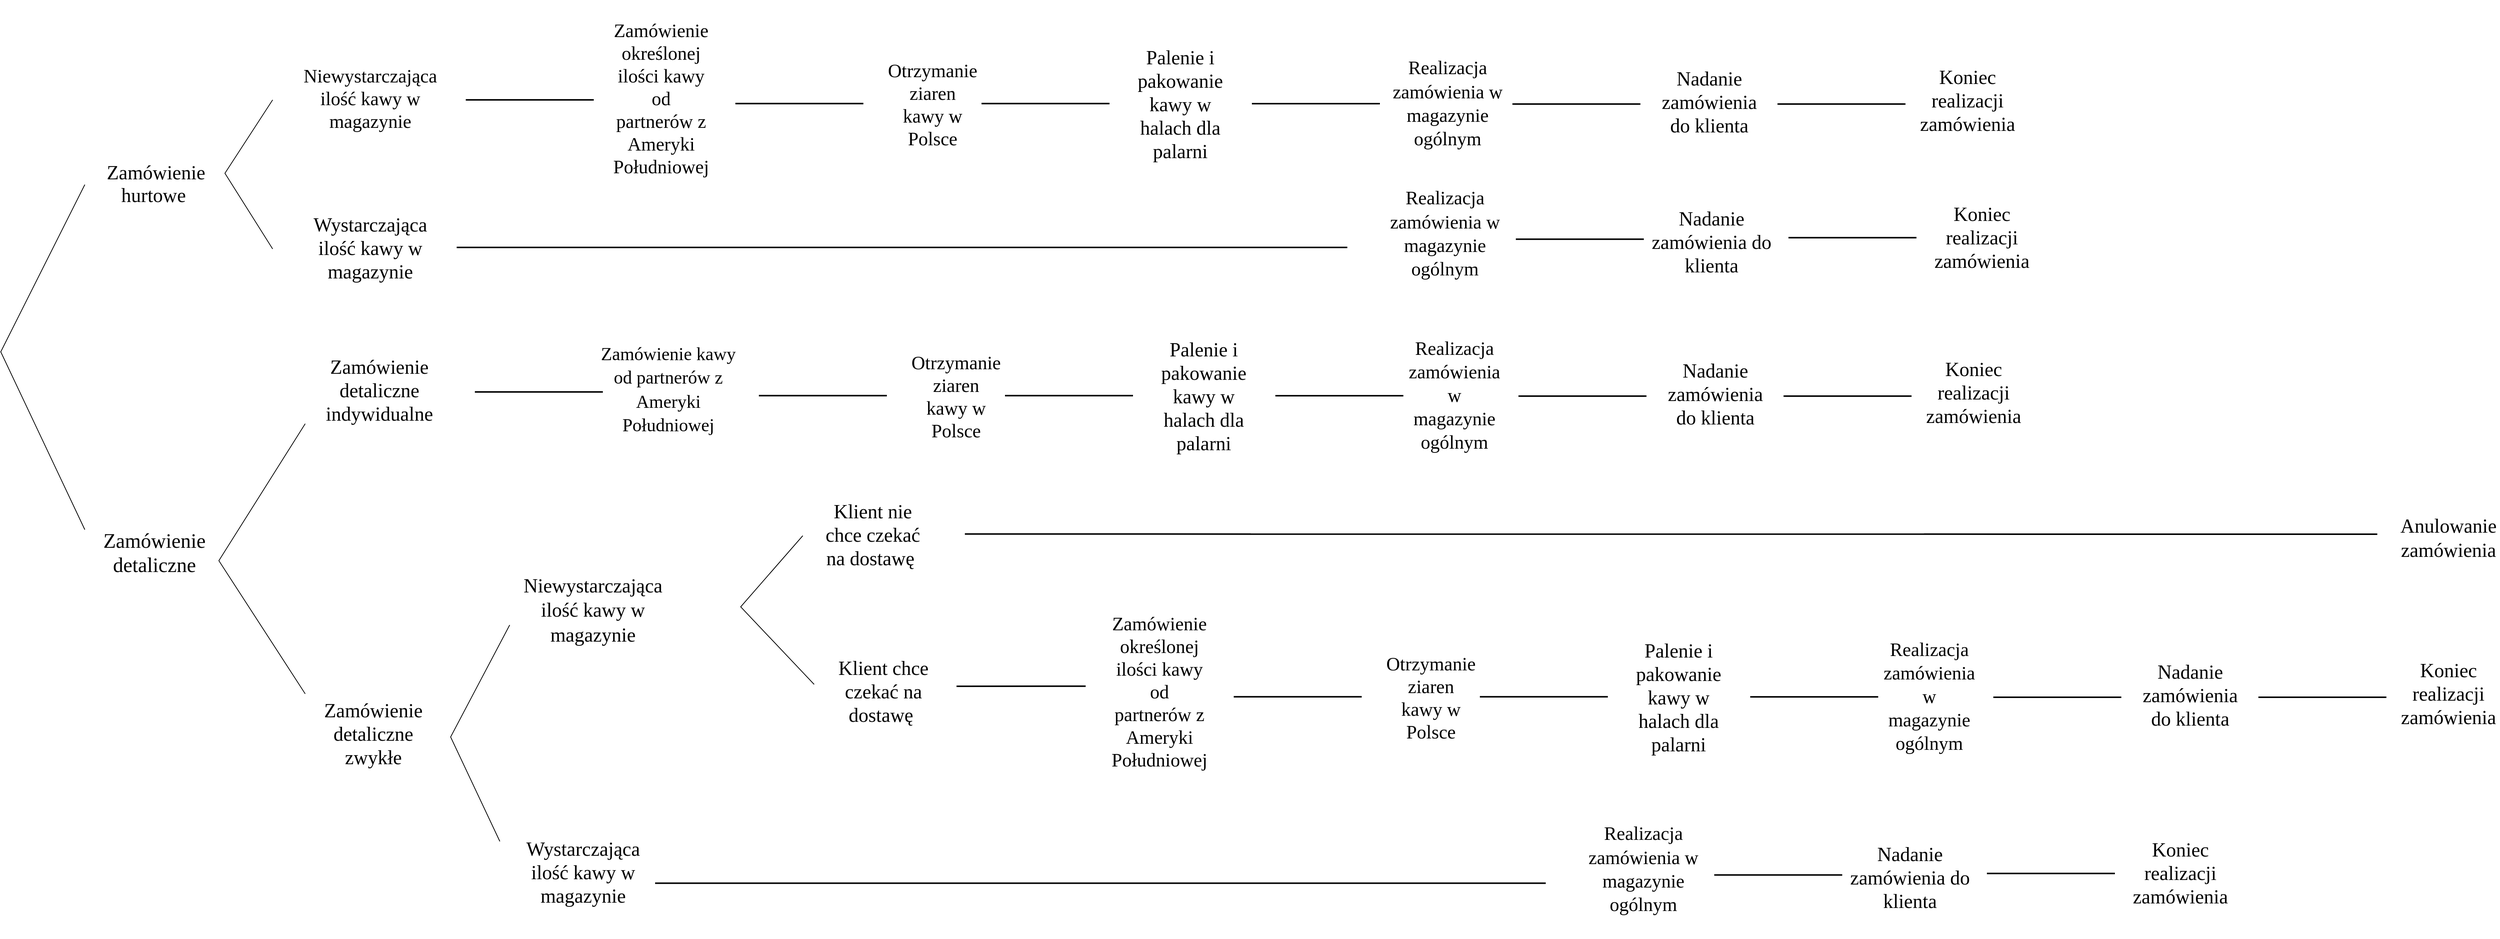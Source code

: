 <mxfile version="20.8.5" type="github">
  <diagram name="Page-1" id="9c096ad6-e400-ecc8-3e38-643d2caac077">
    <mxGraphModel dx="3900" dy="1970" grid="0" gridSize="10" guides="1" tooltips="1" connect="1" arrows="1" fold="1" page="0" pageScale="1.5" pageWidth="1169" pageHeight="826" background="none" math="0" shadow="0">
      <root>
        <mxCell id="0" style=";html=1;" />
        <mxCell id="1" style=";html=1;" parent="0" />
        <mxCell id="7ha3w01B_ns5f8-env8l-4" value="" style="endArrow=none;html=1;rounded=0;" parent="1" edge="1">
          <mxGeometry width="50" height="50" relative="1" as="geometry">
            <mxPoint x="-95" y="1095" as="sourcePoint" />
            <mxPoint x="-95" y="639" as="targetPoint" />
            <Array as="points">
              <mxPoint x="-206" y="860" />
            </Array>
          </mxGeometry>
        </mxCell>
        <mxCell id="7ha3w01B_ns5f8-env8l-6" value="&lt;p style=&quot;line-height: normal; font-size: 26px;&quot; class=&quot;MsoNormal&quot;&gt;&lt;span style=&quot;font-size: 26px;&quot;&gt;Zamówienie&lt;br style=&quot;font-size: 26px;&quot;&gt;hurtowe&amp;nbsp;&lt;/span&gt;&lt;/p&gt;" style="text;html=1;strokeColor=none;fillColor=none;align=center;verticalAlign=middle;whiteSpace=wrap;rounded=0;shadow=0;fontSize=26;fontFamily=Verdana;" parent="1" vertex="1">
          <mxGeometry x="-31" y="623" width="60" height="30" as="geometry" />
        </mxCell>
        <mxCell id="7ha3w01B_ns5f8-env8l-10" value="&lt;p class=&quot;MsoNormal&quot;&gt;&lt;span style=&quot;line-height: 107%; font-size: 27px;&quot;&gt;Zamówienie&lt;br/&gt;detaliczne&lt;/span&gt;&lt;/p&gt;" style="text;html=1;strokeColor=none;fillColor=none;align=center;verticalAlign=middle;whiteSpace=wrap;rounded=0;shadow=0;fontFamily=Verdana;fontSize=26;" parent="1" vertex="1">
          <mxGeometry x="-33" y="1066" width="60" height="120" as="geometry" />
        </mxCell>
        <mxCell id="7ha3w01B_ns5f8-env8l-12" value="" style="endArrow=none;html=1;rounded=0;fontFamily=Verdana;fontSize=27;" parent="1" edge="1">
          <mxGeometry width="50" height="50" relative="1" as="geometry">
            <mxPoint x="153" y="724" as="sourcePoint" />
            <mxPoint x="153" y="527" as="targetPoint" />
            <Array as="points">
              <mxPoint x="90" y="624" />
            </Array>
          </mxGeometry>
        </mxCell>
        <mxCell id="7ha3w01B_ns5f8-env8l-13" value="&lt;p class=&quot;MsoNormal&quot; style=&quot;font-size: 25px;&quot;&gt;&lt;span style=&quot;font-size: 25px; line-height: 107%;&quot;&gt;Niewystarczająca&lt;br style=&quot;font-size: 25px;&quot;&gt;ilość kawy w magazynie&lt;/span&gt;&lt;/p&gt;" style="text;html=1;strokeColor=none;fillColor=none;align=center;verticalAlign=middle;whiteSpace=wrap;rounded=0;shadow=0;fontFamily=Verdana;fontSize=25;" parent="1" vertex="1">
          <mxGeometry x="252" y="510" width="60" height="30" as="geometry" />
        </mxCell>
        <mxCell id="7ha3w01B_ns5f8-env8l-14" value="&lt;p class=&quot;MsoNormal&quot;&gt;&lt;span style=&quot;line-height: 107%;&quot;&gt;Wystarczająca&lt;br&gt;ilość kawy w magazynie&lt;/span&gt;&lt;/p&gt;" style="text;html=1;strokeColor=none;fillColor=none;align=center;verticalAlign=middle;whiteSpace=wrap;rounded=0;shadow=0;fontFamily=Verdana;fontSize=26;" parent="1" vertex="1">
          <mxGeometry x="252" y="708" width="60" height="30" as="geometry" />
        </mxCell>
        <mxCell id="7ha3w01B_ns5f8-env8l-15" value="&lt;p class=&quot;MsoNormal&quot; style=&quot;font-size: 25px;&quot;&gt;&lt;span style=&quot;font-size: 25px; line-height: 107%;&quot;&gt;Zamówienie&lt;br style=&quot;font-size: 25px;&quot;&gt;określonej ilości kawy od partnerów z Ameryki Południowej&lt;/span&gt;&lt;/p&gt;" style="text;html=1;strokeColor=none;fillColor=none;align=center;verticalAlign=middle;whiteSpace=wrap;rounded=0;shadow=0;fontFamily=Verdana;fontSize=25;" parent="1" vertex="1">
          <mxGeometry x="609" y="510" width="114" height="30" as="geometry" />
        </mxCell>
        <mxCell id="7ha3w01B_ns5f8-env8l-25" value="" style="endArrow=none;html=1;rounded=0;fontFamily=Verdana;fontSize=25;strokeColor=#000000;strokeWidth=2;" parent="1" edge="1">
          <mxGeometry width="50" height="50" relative="1" as="geometry">
            <mxPoint x="408" y="527" as="sourcePoint" />
            <mxPoint x="577" y="527" as="targetPoint" />
          </mxGeometry>
        </mxCell>
        <mxCell id="7ha3w01B_ns5f8-env8l-35" value="" style="endArrow=none;html=1;rounded=0;fontFamily=Verdana;fontSize=25;strokeColor=#000000;strokeWidth=2;" parent="1" edge="1">
          <mxGeometry width="50" height="50" relative="1" as="geometry">
            <mxPoint x="396" y="722" as="sourcePoint" />
            <mxPoint x="1572" y="722" as="targetPoint" />
          </mxGeometry>
        </mxCell>
        <mxCell id="7ha3w01B_ns5f8-env8l-40" value="" style="endArrow=none;html=1;rounded=0;fontFamily=Verdana;fontSize=27;" parent="1" edge="1">
          <mxGeometry width="50" height="50" relative="1" as="geometry">
            <mxPoint x="196" y="1312" as="sourcePoint" />
            <mxPoint x="196" y="955" as="targetPoint" />
            <Array as="points">
              <mxPoint x="82" y="1136" />
            </Array>
          </mxGeometry>
        </mxCell>
        <mxCell id="7ha3w01B_ns5f8-env8l-41" value="Zamówienie&lt;br&gt;detaliczne indywidualne" style="text;html=1;strokeColor=none;fillColor=none;align=center;verticalAlign=middle;whiteSpace=wrap;rounded=0;shadow=0;fontFamily=Verdana;fontSize=26;" parent="1" vertex="1">
          <mxGeometry x="264" y="896" width="60" height="30" as="geometry" />
        </mxCell>
        <mxCell id="7ha3w01B_ns5f8-env8l-43" value="Zamówienie detaliczne zwykłe" style="text;html=1;strokeColor=none;fillColor=none;align=center;verticalAlign=middle;whiteSpace=wrap;rounded=0;shadow=0;fontFamily=Verdana;fontSize=26;" parent="1" vertex="1">
          <mxGeometry x="256" y="1350" width="60" height="30" as="geometry" />
        </mxCell>
        <mxCell id="7ha3w01B_ns5f8-env8l-45" value="&lt;p class=&quot;MsoNormal&quot;&gt;&lt;span style=&quot;font-size: 26px; line-height: 107%;&quot;&gt;Niewystarczająca&lt;br/&gt;ilość kawy w magazynie&lt;/span&gt;&lt;/p&gt;" style="text;html=1;strokeColor=none;fillColor=none;align=center;verticalAlign=middle;whiteSpace=wrap;rounded=0;shadow=0;fontFamily=Verdana;fontSize=27;" parent="1" vertex="1">
          <mxGeometry x="546" y="1186" width="60" height="30" as="geometry" />
        </mxCell>
        <mxCell id="7ha3w01B_ns5f8-env8l-46" value="&lt;p class=&quot;MsoNormal&quot;&gt;&lt;span style=&quot;line-height: 107%;&quot;&gt;Wystarczająca&lt;br&gt;ilość kawy w magazynie&lt;/span&gt;&lt;/p&gt;" style="text;html=1;strokeColor=none;fillColor=none;align=center;verticalAlign=middle;whiteSpace=wrap;rounded=0;shadow=0;fontFamily=Verdana;fontSize=26;" parent="1" vertex="1">
          <mxGeometry x="533" y="1533" width="60" height="30" as="geometry" />
        </mxCell>
        <mxCell id="7ha3w01B_ns5f8-env8l-66" value="" style="endArrow=none;html=1;rounded=0;fontFamily=Verdana;fontSize=27;" parent="1" edge="1">
          <mxGeometry width="50" height="50" relative="1" as="geometry">
            <mxPoint x="453" y="1507" as="sourcePoint" />
            <mxPoint x="466" y="1221" as="targetPoint" />
            <Array as="points">
              <mxPoint x="388" y="1369" />
            </Array>
          </mxGeometry>
        </mxCell>
        <mxCell id="7ha3w01B_ns5f8-env8l-77" value="&lt;p class=&quot;MsoNormal&quot;&gt;&lt;span style=&quot;font-size: 24px; line-height: 107%;&quot;&gt;Zamówienie&amp;nbsp;kawy od partnerów z Ameryki Południowej&lt;/span&gt;&lt;/p&gt;" style="text;html=1;strokeColor=none;fillColor=none;align=center;verticalAlign=middle;whiteSpace=wrap;rounded=0;shadow=0;fontFamily=Verdana;fontSize=26;" parent="1" vertex="1">
          <mxGeometry x="638" y="894" width="75" height="30" as="geometry" />
        </mxCell>
        <mxCell id="7ha3w01B_ns5f8-env8l-78" value="&lt;p class=&quot;MsoNormal&quot;&gt;&lt;span style=&quot;line-height: 107%;&quot;&gt;Palenie i pakowanie&lt;br/&gt;kawy &lt;/span&gt;&lt;span class=&quot;normaltextrun&quot;&gt;&lt;span style=&quot;line-height: 107%; border: 1pt none windowtext; padding: 0cm;&quot;&gt;w halach dla palarni&lt;/span&gt;&lt;/span&gt;&lt;span style=&quot;font-size:&lt;br/&gt;9.0pt;line-height:107%&quot;&gt;&lt;/span&gt;&lt;/p&gt;" style="text;html=1;strokeColor=none;fillColor=none;align=center;verticalAlign=middle;whiteSpace=wrap;rounded=0;shadow=0;fontFamily=Verdana;fontSize=26;" parent="1" vertex="1">
          <mxGeometry x="1322" y="904" width="121" height="30" as="geometry" />
        </mxCell>
        <mxCell id="7ha3w01B_ns5f8-env8l-79" value="&lt;p class=&quot;MsoNormal&quot;&gt;&lt;span style=&quot;line-height: 107%;&quot;&gt;&lt;font style=&quot;font-size: 25px;&quot;&gt;Realizacja&lt;br/&gt;zamówienia w magazynie ogólnym&lt;/font&gt;&lt;span style=&quot;font-size: 9pt;&quot;&gt;&lt;/span&gt;&lt;/span&gt;&lt;/p&gt;" style="text;html=1;strokeColor=none;fillColor=none;align=center;verticalAlign=middle;whiteSpace=wrap;rounded=0;shadow=0;fontFamily=Verdana;fontSize=26;" parent="1" vertex="1">
          <mxGeometry x="1651.5" y="904" width="123" height="30" as="geometry" />
        </mxCell>
        <mxCell id="7ha3w01B_ns5f8-env8l-80" value="Otrzymanie ziaren kawy w Polsce" style="text;html=1;strokeColor=none;fillColor=none;align=center;verticalAlign=middle;whiteSpace=wrap;rounded=0;shadow=0;fontFamily=Verdana;fontSize=25;" parent="1" vertex="1">
          <mxGeometry x="1000" y="904" width="111" height="30" as="geometry" />
        </mxCell>
        <mxCell id="7ha3w01B_ns5f8-env8l-81" value="" style="endArrow=none;html=1;rounded=0;fontFamily=Verdana;fontSize=25;strokeColor=#000000;strokeWidth=2;" parent="1" edge="1">
          <mxGeometry width="50" height="50" relative="1" as="geometry">
            <mxPoint x="420" y="913" as="sourcePoint" />
            <mxPoint x="589" y="913" as="targetPoint" />
          </mxGeometry>
        </mxCell>
        <mxCell id="7ha3w01B_ns5f8-env8l-82" value="" style="endArrow=none;html=1;rounded=0;fontFamily=Verdana;fontSize=25;strokeColor=#000000;strokeWidth=2;" parent="1" edge="1">
          <mxGeometry width="50" height="50" relative="1" as="geometry">
            <mxPoint x="795" y="917.89" as="sourcePoint" />
            <mxPoint x="964" y="917.89" as="targetPoint" />
          </mxGeometry>
        </mxCell>
        <mxCell id="7ha3w01B_ns5f8-env8l-83" value="" style="endArrow=none;html=1;rounded=0;fontFamily=Verdana;fontSize=25;strokeColor=#000000;strokeWidth=2;" parent="1" edge="1">
          <mxGeometry width="50" height="50" relative="1" as="geometry">
            <mxPoint x="1120" y="917.83" as="sourcePoint" />
            <mxPoint x="1289" y="917.83" as="targetPoint" />
          </mxGeometry>
        </mxCell>
        <mxCell id="7ha3w01B_ns5f8-env8l-84" value="" style="endArrow=none;html=1;rounded=0;fontFamily=Verdana;fontSize=25;strokeColor=#000000;strokeWidth=2;" parent="1" edge="1">
          <mxGeometry width="50" height="50" relative="1" as="geometry">
            <mxPoint x="1477" y="918.0" as="sourcePoint" />
            <mxPoint x="1646" y="918.0" as="targetPoint" />
          </mxGeometry>
        </mxCell>
        <mxCell id="7ha3w01B_ns5f8-env8l-85" value="&lt;p style=&quot;font-size: 26px;&quot; class=&quot;MsoNormal&quot;&gt;&lt;span style=&quot;line-height: 107%;&quot;&gt;Nadanie&lt;br&gt;zamówienia do klienta&lt;/span&gt;&lt;/p&gt;" style="text;whiteSpace=wrap;html=1;fontSize=25;fontFamily=Verdana;align=center;" parent="1" vertex="1">
          <mxGeometry x="2001" y="837" width="114" height="150" as="geometry" />
        </mxCell>
        <mxCell id="7ha3w01B_ns5f8-env8l-86" value="" style="endArrow=none;html=1;rounded=0;fontFamily=Verdana;fontSize=25;strokeColor=#000000;strokeWidth=2;" parent="1" edge="1">
          <mxGeometry width="50" height="50" relative="1" as="geometry">
            <mxPoint x="1798" y="918.5" as="sourcePoint" />
            <mxPoint x="1967.0" y="918.5" as="targetPoint" />
          </mxGeometry>
        </mxCell>
        <mxCell id="7ha3w01B_ns5f8-env8l-87" value="&lt;p class=&quot;MsoNormal&quot;&gt;&lt;span style=&quot;line-height: 107%;&quot;&gt;Koniec&lt;br&gt;realizacji zamówienia&lt;/span&gt;&lt;/p&gt;" style="text;whiteSpace=wrap;html=1;fontSize=26;fontFamily=Verdana;align=center;" parent="1" vertex="1">
          <mxGeometry x="2332" y="835" width="134" height="149" as="geometry" />
        </mxCell>
        <mxCell id="7ha3w01B_ns5f8-env8l-88" value="" style="endArrow=none;html=1;rounded=0;fontFamily=Verdana;fontSize=25;strokeColor=#000000;strokeWidth=2;" parent="1" edge="1">
          <mxGeometry width="50" height="50" relative="1" as="geometry">
            <mxPoint x="2148" y="918.5" as="sourcePoint" />
            <mxPoint x="2317.0" y="918.5" as="targetPoint" />
          </mxGeometry>
        </mxCell>
        <mxCell id="7ha3w01B_ns5f8-env8l-89" value="" style="endArrow=none;html=1;rounded=0;fontFamily=Verdana;fontSize=27;" parent="1" edge="1">
          <mxGeometry width="50" height="50" relative="1" as="geometry">
            <mxPoint x="868" y="1299.5" as="sourcePoint" />
            <mxPoint x="853" y="1103" as="targetPoint" />
            <Array as="points">
              <mxPoint x="771" y="1197" />
            </Array>
          </mxGeometry>
        </mxCell>
        <mxCell id="7ha3w01B_ns5f8-env8l-90" value="Klient chce czekać na dostawę&amp;nbsp;" style="text;html=1;strokeColor=none;fillColor=none;align=center;verticalAlign=middle;whiteSpace=wrap;rounded=0;shadow=0;fontFamily=Verdana;fontSize=26;" parent="1" vertex="1">
          <mxGeometry x="889" y="1294" width="141" height="30" as="geometry" />
        </mxCell>
        <mxCell id="7ha3w01B_ns5f8-env8l-91" value="" style="endArrow=none;html=1;rounded=0;strokeColor=#000000;strokeWidth=2;fontFamily=Verdana;fontSize=26;" parent="1" edge="1">
          <mxGeometry width="50" height="50" relative="1" as="geometry">
            <mxPoint x="1056" y="1302" as="sourcePoint" />
            <mxPoint x="1226.5" y="1301.83" as="targetPoint" />
          </mxGeometry>
        </mxCell>
        <mxCell id="7ha3w01B_ns5f8-env8l-92" value="Klient nie chce czekać na dostawę&amp;nbsp;" style="text;html=1;strokeColor=none;fillColor=none;align=center;verticalAlign=middle;whiteSpace=wrap;rounded=0;shadow=0;fontFamily=Verdana;fontSize=26;" parent="1" vertex="1">
          <mxGeometry x="870" y="1087" width="151" height="30" as="geometry" />
        </mxCell>
        <mxCell id="7ha3w01B_ns5f8-env8l-93" value="Anulowanie zamówienia" style="text;html=1;strokeColor=none;fillColor=none;align=center;verticalAlign=middle;whiteSpace=wrap;rounded=0;shadow=0;fontFamily=Verdana;fontSize=26;" parent="1" vertex="1">
          <mxGeometry x="2996" y="1091" width="60" height="30" as="geometry" />
        </mxCell>
        <mxCell id="7ha3w01B_ns5f8-env8l-94" value="" style="endArrow=none;html=1;rounded=0;fontFamily=Verdana;fontSize=25;strokeColor=#000000;strokeWidth=2;" parent="1" edge="1">
          <mxGeometry width="50" height="50" relative="1" as="geometry">
            <mxPoint x="1067" y="1100.78" as="sourcePoint" />
            <mxPoint x="2932" y="1101" as="targetPoint" />
          </mxGeometry>
        </mxCell>
        <mxCell id="lnII6F9MkI7NVNXgPGzy-3" value="&lt;p class=&quot;MsoNormal&quot;&gt;&lt;span style=&quot;line-height: 107%;&quot;&gt;Palenie i pakowanie&lt;br/&gt;kawy &lt;/span&gt;&lt;span class=&quot;normaltextrun&quot;&gt;&lt;span style=&quot;line-height: 107%; border: 1pt none windowtext; padding: 0cm;&quot;&gt;w halach dla palarni&lt;/span&gt;&lt;/span&gt;&lt;span style=&quot;font-size:&lt;br/&gt;9.0pt;line-height:107%&quot;&gt;&lt;/span&gt;&lt;/p&gt;" style="text;html=1;strokeColor=none;fillColor=none;align=center;verticalAlign=middle;whiteSpace=wrap;rounded=0;shadow=0;fontFamily=Verdana;fontSize=26;" vertex="1" parent="1">
          <mxGeometry x="1291" y="518" width="121" height="30" as="geometry" />
        </mxCell>
        <mxCell id="lnII6F9MkI7NVNXgPGzy-4" value="&lt;p class=&quot;MsoNormal&quot;&gt;&lt;span style=&quot;line-height: 107%;&quot;&gt;&lt;font style=&quot;font-size: 25px;&quot;&gt;Realizacja&lt;br/&gt;zamówienia w magazynie ogólnym&lt;/font&gt;&lt;span style=&quot;font-size: 9pt;&quot;&gt;&lt;/span&gt;&lt;/span&gt;&lt;/p&gt;" style="text;html=1;strokeColor=none;fillColor=none;align=center;verticalAlign=middle;whiteSpace=wrap;rounded=0;shadow=0;fontFamily=Verdana;fontSize=26;" vertex="1" parent="1">
          <mxGeometry x="1620.5" y="518" width="166.5" height="30" as="geometry" />
        </mxCell>
        <mxCell id="lnII6F9MkI7NVNXgPGzy-5" value="Otrzymanie ziaren kawy w Polsce" style="text;html=1;strokeColor=none;fillColor=none;align=center;verticalAlign=middle;whiteSpace=wrap;rounded=0;shadow=0;fontFamily=Verdana;fontSize=25;" vertex="1" parent="1">
          <mxGeometry x="969" y="518" width="111" height="30" as="geometry" />
        </mxCell>
        <mxCell id="lnII6F9MkI7NVNXgPGzy-6" value="" style="endArrow=none;html=1;rounded=0;fontFamily=Verdana;fontSize=25;strokeColor=#000000;strokeWidth=2;" edge="1" parent="1">
          <mxGeometry width="50" height="50" relative="1" as="geometry">
            <mxPoint x="764" y="531.89" as="sourcePoint" />
            <mxPoint x="933" y="531.89" as="targetPoint" />
          </mxGeometry>
        </mxCell>
        <mxCell id="lnII6F9MkI7NVNXgPGzy-7" value="" style="endArrow=none;html=1;rounded=0;fontFamily=Verdana;fontSize=25;strokeColor=#000000;strokeWidth=2;" edge="1" parent="1">
          <mxGeometry width="50" height="50" relative="1" as="geometry">
            <mxPoint x="1089" y="531.83" as="sourcePoint" />
            <mxPoint x="1258" y="531.83" as="targetPoint" />
          </mxGeometry>
        </mxCell>
        <mxCell id="lnII6F9MkI7NVNXgPGzy-8" value="" style="endArrow=none;html=1;rounded=0;fontFamily=Verdana;fontSize=25;strokeColor=#000000;strokeWidth=2;" edge="1" parent="1">
          <mxGeometry width="50" height="50" relative="1" as="geometry">
            <mxPoint x="1446" y="532.0" as="sourcePoint" />
            <mxPoint x="1615" y="532.0" as="targetPoint" />
          </mxGeometry>
        </mxCell>
        <mxCell id="lnII6F9MkI7NVNXgPGzy-9" value="&lt;p style=&quot;font-size: 26px;&quot; class=&quot;MsoNormal&quot;&gt;&lt;span style=&quot;line-height: 107%;&quot;&gt;Nadanie&lt;br&gt;zamówienia do klienta&lt;/span&gt;&lt;/p&gt;" style="text;whiteSpace=wrap;html=1;fontSize=25;fontFamily=Verdana;align=center;" vertex="1" parent="1">
          <mxGeometry x="1993" y="451" width="114" height="150" as="geometry" />
        </mxCell>
        <mxCell id="lnII6F9MkI7NVNXgPGzy-10" value="" style="endArrow=none;html=1;rounded=0;fontFamily=Verdana;fontSize=25;strokeColor=#000000;strokeWidth=2;" edge="1" parent="1">
          <mxGeometry width="50" height="50" relative="1" as="geometry">
            <mxPoint x="1790" y="532.5" as="sourcePoint" />
            <mxPoint x="1959.0" y="532.5" as="targetPoint" />
          </mxGeometry>
        </mxCell>
        <mxCell id="lnII6F9MkI7NVNXgPGzy-11" value="&lt;p class=&quot;MsoNormal&quot;&gt;&lt;span style=&quot;line-height: 107%;&quot;&gt;Koniec&lt;br&gt;realizacji zamówienia&lt;/span&gt;&lt;/p&gt;" style="text;whiteSpace=wrap;html=1;fontSize=26;fontFamily=Verdana;align=center;" vertex="1" parent="1">
          <mxGeometry x="2324" y="449" width="134" height="149" as="geometry" />
        </mxCell>
        <mxCell id="lnII6F9MkI7NVNXgPGzy-12" value="" style="endArrow=none;html=1;rounded=0;fontFamily=Verdana;fontSize=25;strokeColor=#000000;strokeWidth=2;" edge="1" parent="1">
          <mxGeometry width="50" height="50" relative="1" as="geometry">
            <mxPoint x="2140" y="532.5" as="sourcePoint" />
            <mxPoint x="2309.0" y="532.5" as="targetPoint" />
          </mxGeometry>
        </mxCell>
        <mxCell id="lnII6F9MkI7NVNXgPGzy-13" value="&lt;p class=&quot;MsoNormal&quot; style=&quot;font-size: 25px;&quot;&gt;&lt;span style=&quot;font-size: 25px; line-height: 107%;&quot;&gt;Zamówienie&lt;br style=&quot;font-size: 25px;&quot;&gt;określonej ilości kawy od partnerów z Ameryki Południowej&lt;/span&gt;&lt;/p&gt;" style="text;html=1;strokeColor=none;fillColor=none;align=center;verticalAlign=middle;whiteSpace=wrap;rounded=0;shadow=0;fontFamily=Verdana;fontSize=25;" vertex="1" parent="1">
          <mxGeometry x="1267" y="1294" width="114" height="30" as="geometry" />
        </mxCell>
        <mxCell id="lnII6F9MkI7NVNXgPGzy-14" value="&lt;p class=&quot;MsoNormal&quot;&gt;&lt;span style=&quot;line-height: 107%;&quot;&gt;Palenie i pakowanie&lt;br/&gt;kawy &lt;/span&gt;&lt;span class=&quot;normaltextrun&quot;&gt;&lt;span style=&quot;line-height: 107%; border: 1pt none windowtext; padding: 0cm;&quot;&gt;w halach dla palarni&lt;/span&gt;&lt;/span&gt;&lt;span style=&quot;font-size:&lt;br/&gt;9.0pt;line-height:107%&quot;&gt;&lt;/span&gt;&lt;/p&gt;" style="text;html=1;strokeColor=none;fillColor=none;align=center;verticalAlign=middle;whiteSpace=wrap;rounded=0;shadow=0;fontFamily=Verdana;fontSize=26;" vertex="1" parent="1">
          <mxGeometry x="1949" y="1302" width="121" height="30" as="geometry" />
        </mxCell>
        <mxCell id="lnII6F9MkI7NVNXgPGzy-15" value="&lt;p class=&quot;MsoNormal&quot;&gt;&lt;span style=&quot;line-height: 107%;&quot;&gt;&lt;font style=&quot;font-size: 25px;&quot;&gt;Realizacja&lt;br/&gt;zamówienia w magazynie ogólnym&lt;/font&gt;&lt;span style=&quot;font-size: 9pt;&quot;&gt;&lt;/span&gt;&lt;/span&gt;&lt;/p&gt;" style="text;html=1;strokeColor=none;fillColor=none;align=center;verticalAlign=middle;whiteSpace=wrap;rounded=0;shadow=0;fontFamily=Verdana;fontSize=26;" vertex="1" parent="1">
          <mxGeometry x="2278.5" y="1302" width="123" height="30" as="geometry" />
        </mxCell>
        <mxCell id="lnII6F9MkI7NVNXgPGzy-16" value="Otrzymanie ziaren kawy w Polsce" style="text;html=1;strokeColor=none;fillColor=none;align=center;verticalAlign=middle;whiteSpace=wrap;rounded=0;shadow=0;fontFamily=Verdana;fontSize=25;" vertex="1" parent="1">
          <mxGeometry x="1627" y="1302" width="111" height="30" as="geometry" />
        </mxCell>
        <mxCell id="lnII6F9MkI7NVNXgPGzy-17" value="" style="endArrow=none;html=1;rounded=0;fontFamily=Verdana;fontSize=25;strokeColor=#000000;strokeWidth=2;" edge="1" parent="1">
          <mxGeometry width="50" height="50" relative="1" as="geometry">
            <mxPoint x="1422" y="1315.89" as="sourcePoint" />
            <mxPoint x="1591" y="1315.89" as="targetPoint" />
          </mxGeometry>
        </mxCell>
        <mxCell id="lnII6F9MkI7NVNXgPGzy-18" value="" style="endArrow=none;html=1;rounded=0;fontFamily=Verdana;fontSize=25;strokeColor=#000000;strokeWidth=2;" edge="1" parent="1">
          <mxGeometry width="50" height="50" relative="1" as="geometry">
            <mxPoint x="1747" y="1315.83" as="sourcePoint" />
            <mxPoint x="1916" y="1315.83" as="targetPoint" />
          </mxGeometry>
        </mxCell>
        <mxCell id="lnII6F9MkI7NVNXgPGzy-19" value="" style="endArrow=none;html=1;rounded=0;fontFamily=Verdana;fontSize=25;strokeColor=#000000;strokeWidth=2;" edge="1" parent="1">
          <mxGeometry width="50" height="50" relative="1" as="geometry">
            <mxPoint x="2104" y="1316.0" as="sourcePoint" />
            <mxPoint x="2273" y="1316.0" as="targetPoint" />
          </mxGeometry>
        </mxCell>
        <mxCell id="lnII6F9MkI7NVNXgPGzy-20" value="&lt;p style=&quot;font-size: 26px;&quot; class=&quot;MsoNormal&quot;&gt;&lt;span style=&quot;line-height: 107%;&quot;&gt;Nadanie&lt;br&gt;zamówienia do klienta&lt;/span&gt;&lt;/p&gt;" style="text;whiteSpace=wrap;html=1;fontSize=25;fontFamily=Verdana;align=center;" vertex="1" parent="1">
          <mxGeometry x="2628" y="1235" width="114" height="150" as="geometry" />
        </mxCell>
        <mxCell id="lnII6F9MkI7NVNXgPGzy-21" value="" style="endArrow=none;html=1;rounded=0;fontFamily=Verdana;fontSize=25;strokeColor=#000000;strokeWidth=2;" edge="1" parent="1">
          <mxGeometry width="50" height="50" relative="1" as="geometry">
            <mxPoint x="2425" y="1316.5" as="sourcePoint" />
            <mxPoint x="2594.0" y="1316.5" as="targetPoint" />
          </mxGeometry>
        </mxCell>
        <mxCell id="lnII6F9MkI7NVNXgPGzy-22" value="&lt;p class=&quot;MsoNormal&quot;&gt;&lt;span style=&quot;line-height: 107%;&quot;&gt;Koniec&lt;br&gt;realizacji zamówienia&lt;/span&gt;&lt;/p&gt;" style="text;whiteSpace=wrap;html=1;fontSize=26;fontFamily=Verdana;align=center;" vertex="1" parent="1">
          <mxGeometry x="2959" y="1233" width="134" height="149" as="geometry" />
        </mxCell>
        <mxCell id="lnII6F9MkI7NVNXgPGzy-23" value="" style="endArrow=none;html=1;rounded=0;fontFamily=Verdana;fontSize=25;strokeColor=#000000;strokeWidth=2;" edge="1" parent="1">
          <mxGeometry width="50" height="50" relative="1" as="geometry">
            <mxPoint x="2775" y="1316.5" as="sourcePoint" />
            <mxPoint x="2944.0" y="1316.5" as="targetPoint" />
          </mxGeometry>
        </mxCell>
        <mxCell id="lnII6F9MkI7NVNXgPGzy-24" value="&lt;p class=&quot;MsoNormal&quot;&gt;&lt;span style=&quot;line-height: 107%;&quot;&gt;&lt;font style=&quot;font-size: 25px;&quot;&gt;Realizacja&lt;br/&gt;zamówienia w magazynie ogólnym&lt;/font&gt;&lt;span style=&quot;font-size: 9pt;&quot;&gt;&lt;/span&gt;&lt;/span&gt;&lt;/p&gt;" style="text;html=1;strokeColor=none;fillColor=none;align=center;verticalAlign=middle;whiteSpace=wrap;rounded=0;shadow=0;fontFamily=Verdana;fontSize=26;" vertex="1" parent="1">
          <mxGeometry x="1612.5" y="689.5" width="176" height="30" as="geometry" />
        </mxCell>
        <mxCell id="lnII6F9MkI7NVNXgPGzy-25" value="&lt;p style=&quot;font-size: 26px;&quot; class=&quot;MsoNormal&quot;&gt;&lt;span style=&quot;line-height: 107%;&quot;&gt;Nadanie&lt;br&gt;zamówienia do klienta&lt;/span&gt;&lt;/p&gt;" style="text;whiteSpace=wrap;html=1;fontSize=25;fontFamily=Verdana;align=center;" vertex="1" parent="1">
          <mxGeometry x="1971.5" y="635.5" width="162" height="150" as="geometry" />
        </mxCell>
        <mxCell id="lnII6F9MkI7NVNXgPGzy-26" value="" style="endArrow=none;html=1;rounded=0;fontFamily=Verdana;fontSize=25;strokeColor=#000000;strokeWidth=2;" edge="1" parent="1">
          <mxGeometry width="50" height="50" relative="1" as="geometry">
            <mxPoint x="1794.5" y="711.07" as="sourcePoint" />
            <mxPoint x="1963.5" y="711.07" as="targetPoint" />
          </mxGeometry>
        </mxCell>
        <mxCell id="lnII6F9MkI7NVNXgPGzy-27" value="&lt;p class=&quot;MsoNormal&quot;&gt;&lt;span style=&quot;line-height: 107%;&quot;&gt;Koniec&lt;br&gt;realizacji zamówienia&lt;/span&gt;&lt;/p&gt;" style="text;whiteSpace=wrap;html=1;fontSize=26;fontFamily=Verdana;align=center;" vertex="1" parent="1">
          <mxGeometry x="2331.5" y="630" width="156" height="149" as="geometry" />
        </mxCell>
        <mxCell id="lnII6F9MkI7NVNXgPGzy-28" value="" style="endArrow=none;html=1;rounded=0;fontFamily=Verdana;fontSize=25;strokeColor=#000000;strokeWidth=2;" edge="1" parent="1">
          <mxGeometry width="50" height="50" relative="1" as="geometry">
            <mxPoint x="2154.5" y="709.07" as="sourcePoint" />
            <mxPoint x="2323.5" y="709.07" as="targetPoint" />
          </mxGeometry>
        </mxCell>
        <mxCell id="lnII6F9MkI7NVNXgPGzy-29" value="" style="endArrow=none;html=1;rounded=0;fontFamily=Verdana;fontSize=25;strokeColor=#000000;strokeWidth=2;" edge="1" parent="1">
          <mxGeometry width="50" height="50" relative="1" as="geometry">
            <mxPoint x="658" y="1562.25" as="sourcePoint" />
            <mxPoint x="1834" y="1562.25" as="targetPoint" />
          </mxGeometry>
        </mxCell>
        <mxCell id="lnII6F9MkI7NVNXgPGzy-30" value="&lt;p class=&quot;MsoNormal&quot;&gt;&lt;span style=&quot;line-height: 107%;&quot;&gt;&lt;font style=&quot;font-size: 25px;&quot;&gt;Realizacja&lt;br/&gt;zamówienia w magazynie ogólnym&lt;/font&gt;&lt;span style=&quot;font-size: 9pt;&quot;&gt;&lt;/span&gt;&lt;/span&gt;&lt;/p&gt;" style="text;html=1;strokeColor=none;fillColor=none;align=center;verticalAlign=middle;whiteSpace=wrap;rounded=0;shadow=0;fontFamily=Verdana;fontSize=26;" vertex="1" parent="1">
          <mxGeometry x="1874.5" y="1529.75" width="176" height="30" as="geometry" />
        </mxCell>
        <mxCell id="lnII6F9MkI7NVNXgPGzy-31" value="&lt;p style=&quot;font-size: 26px;&quot; class=&quot;MsoNormal&quot;&gt;&lt;span style=&quot;line-height: 107%;&quot;&gt;Nadanie&lt;br&gt;zamówienia do klienta&lt;/span&gt;&lt;/p&gt;" style="text;whiteSpace=wrap;html=1;fontSize=25;fontFamily=Verdana;align=center;" vertex="1" parent="1">
          <mxGeometry x="2233.5" y="1475.75" width="162" height="150" as="geometry" />
        </mxCell>
        <mxCell id="lnII6F9MkI7NVNXgPGzy-32" value="" style="endArrow=none;html=1;rounded=0;fontFamily=Verdana;fontSize=25;strokeColor=#000000;strokeWidth=2;" edge="1" parent="1">
          <mxGeometry width="50" height="50" relative="1" as="geometry">
            <mxPoint x="2056.5" y="1551.32" as="sourcePoint" />
            <mxPoint x="2225.5" y="1551.32" as="targetPoint" />
          </mxGeometry>
        </mxCell>
        <mxCell id="lnII6F9MkI7NVNXgPGzy-33" value="&lt;p class=&quot;MsoNormal&quot;&gt;&lt;span style=&quot;line-height: 107%;&quot;&gt;Koniec&lt;br&gt;realizacji zamówienia&lt;/span&gt;&lt;/p&gt;" style="text;whiteSpace=wrap;html=1;fontSize=26;fontFamily=Verdana;align=center;" vertex="1" parent="1">
          <mxGeometry x="2593.5" y="1470.25" width="156" height="149" as="geometry" />
        </mxCell>
        <mxCell id="lnII6F9MkI7NVNXgPGzy-34" value="" style="endArrow=none;html=1;rounded=0;fontFamily=Verdana;fontSize=25;strokeColor=#000000;strokeWidth=2;" edge="1" parent="1">
          <mxGeometry width="50" height="50" relative="1" as="geometry">
            <mxPoint x="2416.5" y="1549.32" as="sourcePoint" />
            <mxPoint x="2585.5" y="1549.32" as="targetPoint" />
          </mxGeometry>
        </mxCell>
      </root>
    </mxGraphModel>
  </diagram>
</mxfile>
